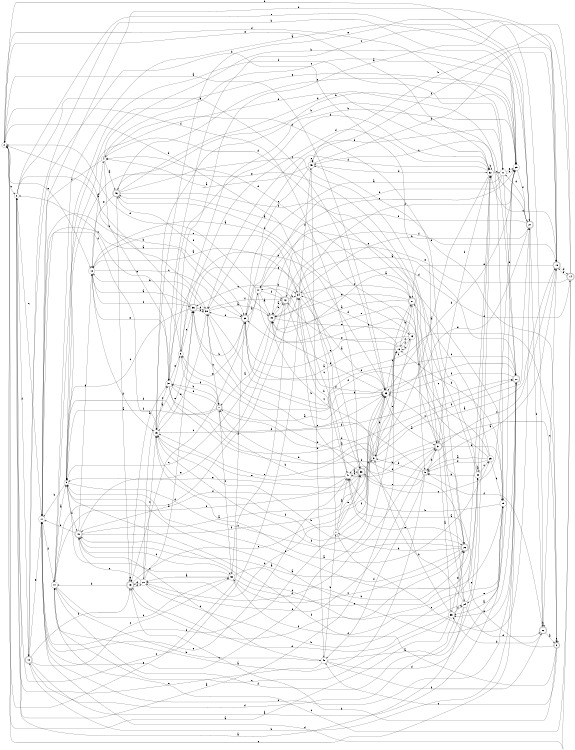 digraph n41_2 {
__start0 [label="" shape="none"];

rankdir=LR;
size="8,5";

s0 [style="filled", color="black", fillcolor="white" shape="circle", label="0"];
s1 [style="filled", color="black", fillcolor="white" shape="circle", label="1"];
s2 [style="filled", color="black", fillcolor="white" shape="circle", label="2"];
s3 [style="filled", color="black", fillcolor="white" shape="circle", label="3"];
s4 [style="filled", color="black", fillcolor="white" shape="circle", label="4"];
s5 [style="filled", color="black", fillcolor="white" shape="circle", label="5"];
s6 [style="filled", color="black", fillcolor="white" shape="circle", label="6"];
s7 [style="rounded,filled", color="black", fillcolor="white" shape="doublecircle", label="7"];
s8 [style="rounded,filled", color="black", fillcolor="white" shape="doublecircle", label="8"];
s9 [style="rounded,filled", color="black", fillcolor="white" shape="doublecircle", label="9"];
s10 [style="rounded,filled", color="black", fillcolor="white" shape="doublecircle", label="10"];
s11 [style="filled", color="black", fillcolor="white" shape="circle", label="11"];
s12 [style="filled", color="black", fillcolor="white" shape="circle", label="12"];
s13 [style="filled", color="black", fillcolor="white" shape="circle", label="13"];
s14 [style="rounded,filled", color="black", fillcolor="white" shape="doublecircle", label="14"];
s15 [style="filled", color="black", fillcolor="white" shape="circle", label="15"];
s16 [style="filled", color="black", fillcolor="white" shape="circle", label="16"];
s17 [style="filled", color="black", fillcolor="white" shape="circle", label="17"];
s18 [style="rounded,filled", color="black", fillcolor="white" shape="doublecircle", label="18"];
s19 [style="filled", color="black", fillcolor="white" shape="circle", label="19"];
s20 [style="filled", color="black", fillcolor="white" shape="circle", label="20"];
s21 [style="rounded,filled", color="black", fillcolor="white" shape="doublecircle", label="21"];
s22 [style="rounded,filled", color="black", fillcolor="white" shape="doublecircle", label="22"];
s23 [style="filled", color="black", fillcolor="white" shape="circle", label="23"];
s24 [style="filled", color="black", fillcolor="white" shape="circle", label="24"];
s25 [style="filled", color="black", fillcolor="white" shape="circle", label="25"];
s26 [style="rounded,filled", color="black", fillcolor="white" shape="doublecircle", label="26"];
s27 [style="rounded,filled", color="black", fillcolor="white" shape="doublecircle", label="27"];
s28 [style="rounded,filled", color="black", fillcolor="white" shape="doublecircle", label="28"];
s29 [style="filled", color="black", fillcolor="white" shape="circle", label="29"];
s30 [style="filled", color="black", fillcolor="white" shape="circle", label="30"];
s31 [style="rounded,filled", color="black", fillcolor="white" shape="doublecircle", label="31"];
s32 [style="filled", color="black", fillcolor="white" shape="circle", label="32"];
s33 [style="rounded,filled", color="black", fillcolor="white" shape="doublecircle", label="33"];
s34 [style="filled", color="black", fillcolor="white" shape="circle", label="34"];
s35 [style="filled", color="black", fillcolor="white" shape="circle", label="35"];
s36 [style="rounded,filled", color="black", fillcolor="white" shape="doublecircle", label="36"];
s37 [style="filled", color="black", fillcolor="white" shape="circle", label="37"];
s38 [style="filled", color="black", fillcolor="white" shape="circle", label="38"];
s39 [style="rounded,filled", color="black", fillcolor="white" shape="doublecircle", label="39"];
s40 [style="rounded,filled", color="black", fillcolor="white" shape="doublecircle", label="40"];
s41 [style="filled", color="black", fillcolor="white" shape="circle", label="41"];
s42 [style="rounded,filled", color="black", fillcolor="white" shape="doublecircle", label="42"];
s43 [style="rounded,filled", color="black", fillcolor="white" shape="doublecircle", label="43"];
s44 [style="filled", color="black", fillcolor="white" shape="circle", label="44"];
s45 [style="filled", color="black", fillcolor="white" shape="circle", label="45"];
s46 [style="rounded,filled", color="black", fillcolor="white" shape="doublecircle", label="46"];
s47 [style="filled", color="black", fillcolor="white" shape="circle", label="47"];
s48 [style="filled", color="black", fillcolor="white" shape="circle", label="48"];
s49 [style="rounded,filled", color="black", fillcolor="white" shape="doublecircle", label="49"];
s50 [style="filled", color="black", fillcolor="white" shape="circle", label="50"];
s0 -> s23 [label="a"];
s0 -> s21 [label="b"];
s0 -> s2 [label="c"];
s0 -> s11 [label="d"];
s0 -> s12 [label="e"];
s0 -> s33 [label="f"];
s1 -> s41 [label="a"];
s1 -> s0 [label="b"];
s1 -> s21 [label="c"];
s1 -> s17 [label="d"];
s1 -> s33 [label="e"];
s1 -> s23 [label="f"];
s2 -> s16 [label="a"];
s2 -> s38 [label="b"];
s2 -> s34 [label="c"];
s2 -> s23 [label="d"];
s2 -> s21 [label="e"];
s2 -> s10 [label="f"];
s3 -> s18 [label="a"];
s3 -> s23 [label="b"];
s3 -> s49 [label="c"];
s3 -> s7 [label="d"];
s3 -> s15 [label="e"];
s3 -> s21 [label="f"];
s4 -> s46 [label="a"];
s4 -> s29 [label="b"];
s4 -> s29 [label="c"];
s4 -> s27 [label="d"];
s4 -> s37 [label="e"];
s4 -> s17 [label="f"];
s5 -> s28 [label="a"];
s5 -> s17 [label="b"];
s5 -> s27 [label="c"];
s5 -> s32 [label="d"];
s5 -> s31 [label="e"];
s5 -> s40 [label="f"];
s6 -> s20 [label="a"];
s6 -> s29 [label="b"];
s6 -> s2 [label="c"];
s6 -> s32 [label="d"];
s6 -> s36 [label="e"];
s6 -> s7 [label="f"];
s7 -> s23 [label="a"];
s7 -> s37 [label="b"];
s7 -> s50 [label="c"];
s7 -> s5 [label="d"];
s7 -> s37 [label="e"];
s7 -> s5 [label="f"];
s8 -> s41 [label="a"];
s8 -> s43 [label="b"];
s8 -> s48 [label="c"];
s8 -> s45 [label="d"];
s8 -> s8 [label="e"];
s8 -> s5 [label="f"];
s9 -> s44 [label="a"];
s9 -> s3 [label="b"];
s9 -> s38 [label="c"];
s9 -> s31 [label="d"];
s9 -> s33 [label="e"];
s9 -> s48 [label="f"];
s10 -> s19 [label="a"];
s10 -> s29 [label="b"];
s10 -> s50 [label="c"];
s10 -> s26 [label="d"];
s10 -> s17 [label="e"];
s10 -> s43 [label="f"];
s11 -> s39 [label="a"];
s11 -> s47 [label="b"];
s11 -> s29 [label="c"];
s11 -> s38 [label="d"];
s11 -> s29 [label="e"];
s11 -> s28 [label="f"];
s12 -> s34 [label="a"];
s12 -> s4 [label="b"];
s12 -> s39 [label="c"];
s12 -> s15 [label="d"];
s12 -> s37 [label="e"];
s12 -> s36 [label="f"];
s13 -> s46 [label="a"];
s13 -> s16 [label="b"];
s13 -> s39 [label="c"];
s13 -> s46 [label="d"];
s13 -> s3 [label="e"];
s13 -> s16 [label="f"];
s14 -> s6 [label="a"];
s14 -> s45 [label="b"];
s14 -> s44 [label="c"];
s14 -> s17 [label="d"];
s14 -> s42 [label="e"];
s14 -> s18 [label="f"];
s15 -> s25 [label="a"];
s15 -> s26 [label="b"];
s15 -> s37 [label="c"];
s15 -> s23 [label="d"];
s15 -> s36 [label="e"];
s15 -> s17 [label="f"];
s16 -> s39 [label="a"];
s16 -> s27 [label="b"];
s16 -> s17 [label="c"];
s16 -> s34 [label="d"];
s16 -> s42 [label="e"];
s16 -> s13 [label="f"];
s17 -> s39 [label="a"];
s17 -> s39 [label="b"];
s17 -> s2 [label="c"];
s17 -> s28 [label="d"];
s17 -> s41 [label="e"];
s17 -> s44 [label="f"];
s18 -> s9 [label="a"];
s18 -> s17 [label="b"];
s18 -> s32 [label="c"];
s18 -> s14 [label="d"];
s18 -> s27 [label="e"];
s18 -> s45 [label="f"];
s19 -> s49 [label="a"];
s19 -> s41 [label="b"];
s19 -> s40 [label="c"];
s19 -> s16 [label="d"];
s19 -> s24 [label="e"];
s19 -> s5 [label="f"];
s20 -> s36 [label="a"];
s20 -> s30 [label="b"];
s20 -> s15 [label="c"];
s20 -> s43 [label="d"];
s20 -> s40 [label="e"];
s20 -> s31 [label="f"];
s21 -> s44 [label="a"];
s21 -> s34 [label="b"];
s21 -> s45 [label="c"];
s21 -> s11 [label="d"];
s21 -> s49 [label="e"];
s21 -> s22 [label="f"];
s22 -> s8 [label="a"];
s22 -> s22 [label="b"];
s22 -> s18 [label="c"];
s22 -> s35 [label="d"];
s22 -> s15 [label="e"];
s22 -> s9 [label="f"];
s23 -> s31 [label="a"];
s23 -> s37 [label="b"];
s23 -> s16 [label="c"];
s23 -> s20 [label="d"];
s23 -> s21 [label="e"];
s23 -> s49 [label="f"];
s24 -> s2 [label="a"];
s24 -> s3 [label="b"];
s24 -> s23 [label="c"];
s24 -> s22 [label="d"];
s24 -> s30 [label="e"];
s24 -> s44 [label="f"];
s25 -> s9 [label="a"];
s25 -> s19 [label="b"];
s25 -> s27 [label="c"];
s25 -> s9 [label="d"];
s25 -> s39 [label="e"];
s25 -> s38 [label="f"];
s26 -> s40 [label="a"];
s26 -> s1 [label="b"];
s26 -> s50 [label="c"];
s26 -> s7 [label="d"];
s26 -> s41 [label="e"];
s26 -> s15 [label="f"];
s27 -> s49 [label="a"];
s27 -> s9 [label="b"];
s27 -> s26 [label="c"];
s27 -> s4 [label="d"];
s27 -> s49 [label="e"];
s27 -> s15 [label="f"];
s28 -> s49 [label="a"];
s28 -> s10 [label="b"];
s28 -> s0 [label="c"];
s28 -> s36 [label="d"];
s28 -> s35 [label="e"];
s28 -> s23 [label="f"];
s29 -> s35 [label="a"];
s29 -> s15 [label="b"];
s29 -> s46 [label="c"];
s29 -> s23 [label="d"];
s29 -> s5 [label="e"];
s29 -> s21 [label="f"];
s30 -> s30 [label="a"];
s30 -> s9 [label="b"];
s30 -> s25 [label="c"];
s30 -> s4 [label="d"];
s30 -> s47 [label="e"];
s30 -> s32 [label="f"];
s31 -> s35 [label="a"];
s31 -> s41 [label="b"];
s31 -> s18 [label="c"];
s31 -> s10 [label="d"];
s31 -> s20 [label="e"];
s31 -> s19 [label="f"];
s32 -> s3 [label="a"];
s32 -> s32 [label="b"];
s32 -> s11 [label="c"];
s32 -> s38 [label="d"];
s32 -> s0 [label="e"];
s32 -> s31 [label="f"];
s33 -> s12 [label="a"];
s33 -> s47 [label="b"];
s33 -> s29 [label="c"];
s33 -> s3 [label="d"];
s33 -> s5 [label="e"];
s33 -> s41 [label="f"];
s34 -> s23 [label="a"];
s34 -> s41 [label="b"];
s34 -> s27 [label="c"];
s34 -> s45 [label="d"];
s34 -> s12 [label="e"];
s34 -> s29 [label="f"];
s35 -> s0 [label="a"];
s35 -> s6 [label="b"];
s35 -> s44 [label="c"];
s35 -> s43 [label="d"];
s35 -> s26 [label="e"];
s35 -> s24 [label="f"];
s36 -> s12 [label="a"];
s36 -> s38 [label="b"];
s36 -> s5 [label="c"];
s36 -> s38 [label="d"];
s36 -> s33 [label="e"];
s36 -> s0 [label="f"];
s37 -> s28 [label="a"];
s37 -> s28 [label="b"];
s37 -> s18 [label="c"];
s37 -> s32 [label="d"];
s37 -> s6 [label="e"];
s37 -> s8 [label="f"];
s38 -> s49 [label="a"];
s38 -> s12 [label="b"];
s38 -> s7 [label="c"];
s38 -> s28 [label="d"];
s38 -> s15 [label="e"];
s38 -> s42 [label="f"];
s39 -> s47 [label="a"];
s39 -> s36 [label="b"];
s39 -> s29 [label="c"];
s39 -> s38 [label="d"];
s39 -> s6 [label="e"];
s39 -> s8 [label="f"];
s40 -> s33 [label="a"];
s40 -> s17 [label="b"];
s40 -> s50 [label="c"];
s40 -> s12 [label="d"];
s40 -> s42 [label="e"];
s40 -> s23 [label="f"];
s41 -> s33 [label="a"];
s41 -> s7 [label="b"];
s41 -> s34 [label="c"];
s41 -> s31 [label="d"];
s41 -> s15 [label="e"];
s41 -> s40 [label="f"];
s42 -> s49 [label="a"];
s42 -> s34 [label="b"];
s42 -> s36 [label="c"];
s42 -> s23 [label="d"];
s42 -> s0 [label="e"];
s42 -> s18 [label="f"];
s43 -> s37 [label="a"];
s43 -> s44 [label="b"];
s43 -> s23 [label="c"];
s43 -> s20 [label="d"];
s43 -> s43 [label="e"];
s43 -> s26 [label="f"];
s44 -> s5 [label="a"];
s44 -> s48 [label="b"];
s44 -> s50 [label="c"];
s44 -> s34 [label="d"];
s44 -> s33 [label="e"];
s44 -> s11 [label="f"];
s45 -> s4 [label="a"];
s45 -> s48 [label="b"];
s45 -> s39 [label="c"];
s45 -> s32 [label="d"];
s45 -> s45 [label="e"];
s45 -> s18 [label="f"];
s46 -> s43 [label="a"];
s46 -> s19 [label="b"];
s46 -> s26 [label="c"];
s46 -> s28 [label="d"];
s46 -> s12 [label="e"];
s46 -> s31 [label="f"];
s47 -> s49 [label="a"];
s47 -> s34 [label="b"];
s47 -> s43 [label="c"];
s47 -> s0 [label="d"];
s47 -> s24 [label="e"];
s47 -> s42 [label="f"];
s48 -> s32 [label="a"];
s48 -> s1 [label="b"];
s48 -> s40 [label="c"];
s48 -> s19 [label="d"];
s48 -> s2 [label="e"];
s48 -> s22 [label="f"];
s49 -> s7 [label="a"];
s49 -> s42 [label="b"];
s49 -> s5 [label="c"];
s49 -> s14 [label="d"];
s49 -> s13 [label="e"];
s49 -> s46 [label="f"];
s50 -> s20 [label="a"];
s50 -> s32 [label="b"];
s50 -> s5 [label="c"];
s50 -> s39 [label="d"];
s50 -> s30 [label="e"];
s50 -> s24 [label="f"];

}